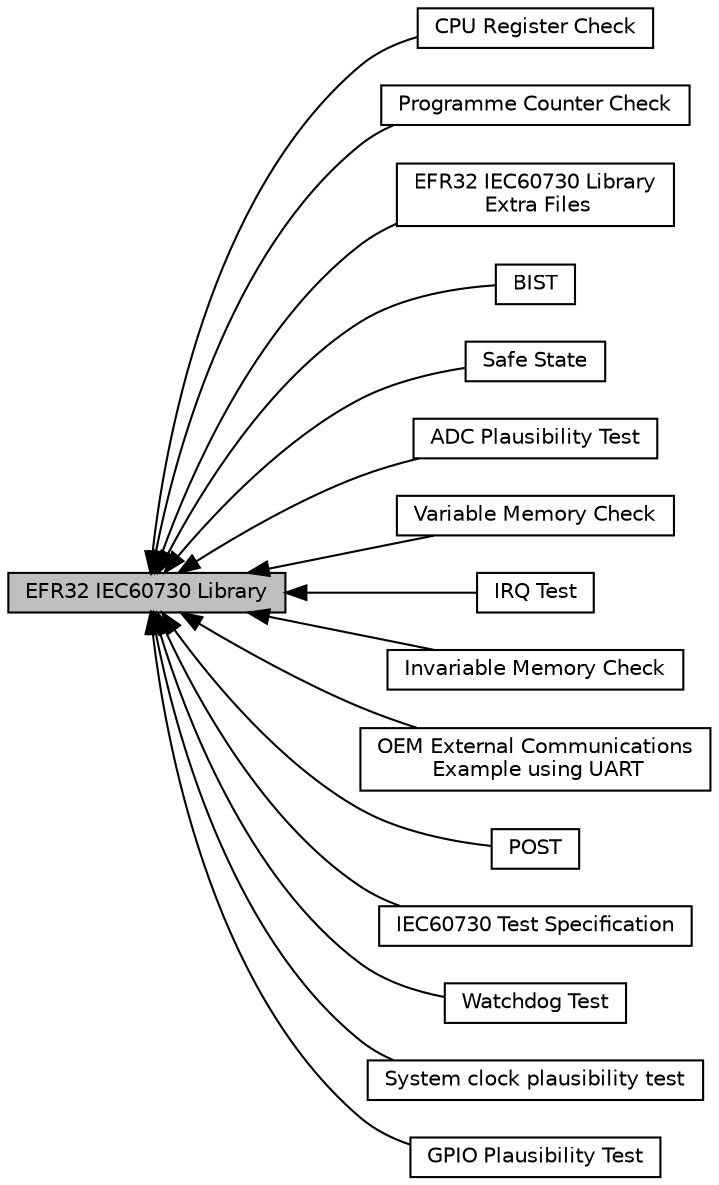 digraph "EFR32 IEC60730 Library"
{
  edge [fontname="Helvetica",fontsize="10",labelfontname="Helvetica",labelfontsize="10"];
  node [fontname="Helvetica",fontsize="10",shape=box];
  rankdir=LR;
  Node12 [label="CPU Register Check",height=0.2,width=0.4,color="black", fillcolor="white", style="filled",URL="$group__IEC60730__CPUREG__Test.html",tooltip="Verifies CPU registers are working correctly."];
  Node5 [label="Programme Counter Check",height=0.2,width=0.4,color="black", fillcolor="white", style="filled",URL="$group__IEC60730__PROGRAMME__COUNTER.html",tooltip="Verifies all tests have completed on time."];
  Node2 [label="EFR32 IEC60730 Library\l Extra Files",height=0.2,width=0.4,color="black", fillcolor="white", style="filled",URL="$group__IEC60730__EXTRA.html",tooltip="Extra files for the EFR32 IEC Library."];
  Node4 [label="BIST",height=0.2,width=0.4,color="black", fillcolor="white", style="filled",URL="$group__IEC60730__BIST.html",tooltip="Built In Self Test - Executed periodically."];
  Node15 [label="Safe State",height=0.2,width=0.4,color="black", fillcolor="white", style="filled",URL="$group__IEC60730__SAFE__STATE.html",tooltip="When incorrect behavior is detected, this state prevents further execution."];
  Node9 [label="ADC Plausibility Test",height=0.2,width=0.4,color="black", fillcolor="white", style="filled",URL="$group__IEC60730__ADC__PLAUSIBILTY__Test.html",tooltip="Verifies analog components work properly."];
  Node1 [label="EFR32 IEC60730 Library",height=0.2,width=0.4,color="black", fillcolor="grey75", style="filled", fontcolor="black",tooltip="EFR32 IEC60730 Library."];
  Node11 [label="Variable Memory Check",height=0.2,width=0.4,color="black", fillcolor="white", style="filled",URL="$group__IEC60730__VARIABLE__MEMORY__Test.html",tooltip="Verifies RAM is working correctly."];
  Node7 [label="IRQ Test",height=0.2,width=0.4,color="black", fillcolor="white", style="filled",URL="$group__IEC60730__IRQ__Test.html",tooltip="Verifies interrupt frequency is within bounds."];
  Node10 [label="Invariable Memory Check",height=0.2,width=0.4,color="black", fillcolor="white", style="filled",URL="$group__IEC60730__INVARIABLE__MEMORY__Test.html",tooltip="Verifies contents of flash memory."];
  Node14 [label="OEM External Communications\l Example using UART",height=0.2,width=0.4,color="black", fillcolor="white", style="filled",URL="$group__IEC60730__OEM__COMM__Test.html",tooltip="Verifies communication channel is operating as expected."];
  Node3 [label="POST",height=0.2,width=0.4,color="black", fillcolor="white", style="filled",URL="$group__IEC60730__POST.html",tooltip="Power On Self Test - Executed once during power up."];
  Node16 [label="IEC60730 Test Specification",height=0.2,width=0.4,color="black", fillcolor="white", style="filled",URL="$group__IEC60730__VERIFICATION.html",tooltip="Automated tests for validating correct firmware operation."];
  Node6 [label="Watchdog Test",height=0.2,width=0.4,color="black", fillcolor="white", style="filled",URL="$group__IEC60730__WDOG__Test.html",tooltip="Monitors CPU execution."];
  Node13 [label="System clock plausibility test",height=0.2,width=0.4,color="black", fillcolor="white", style="filled",URL="$group__IEC60730__SYSTEM__CLOCK__Test.html",tooltip="Verifies that system clocks are within expected frequencies."];
  Node8 [label="GPIO Plausibility Test",height=0.2,width=0.4,color="black", fillcolor="white", style="filled",URL="$group__IEC60730__GPIO__PLAUSIBILTY__Test.html",tooltip="Verifies GPIOs work properly."];
  Node1->Node2 [shape=plaintext, dir="back", style="solid"];
  Node1->Node3 [shape=plaintext, dir="back", style="solid"];
  Node1->Node4 [shape=plaintext, dir="back", style="solid"];
  Node1->Node5 [shape=plaintext, dir="back", style="solid"];
  Node1->Node6 [shape=plaintext, dir="back", style="solid"];
  Node1->Node7 [shape=plaintext, dir="back", style="solid"];
  Node1->Node8 [shape=plaintext, dir="back", style="solid"];
  Node1->Node9 [shape=plaintext, dir="back", style="solid"];
  Node1->Node10 [shape=plaintext, dir="back", style="solid"];
  Node1->Node11 [shape=plaintext, dir="back", style="solid"];
  Node1->Node12 [shape=plaintext, dir="back", style="solid"];
  Node1->Node13 [shape=plaintext, dir="back", style="solid"];
  Node1->Node14 [shape=plaintext, dir="back", style="solid"];
  Node1->Node15 [shape=plaintext, dir="back", style="solid"];
  Node1->Node16 [shape=plaintext, dir="back", style="solid"];
}
